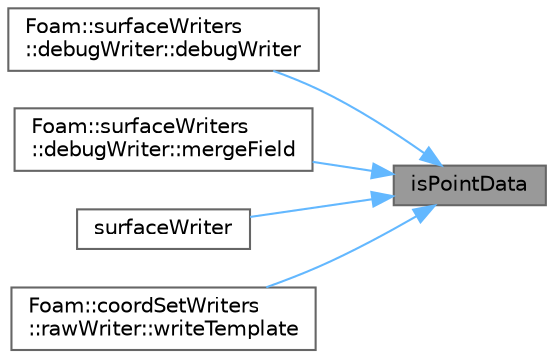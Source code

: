 digraph "isPointData"
{
 // LATEX_PDF_SIZE
  bgcolor="transparent";
  edge [fontname=Helvetica,fontsize=10,labelfontname=Helvetica,labelfontsize=10];
  node [fontname=Helvetica,fontsize=10,shape=box,height=0.2,width=0.4];
  rankdir="RL";
  Node1 [id="Node000001",label="isPointData",height=0.2,width=0.4,color="gray40", fillcolor="grey60", style="filled", fontcolor="black",tooltip=" "];
  Node1 -> Node2 [id="edge1_Node000001_Node000002",dir="back",color="steelblue1",style="solid",tooltip=" "];
  Node2 [id="Node000002",label="Foam::surfaceWriters\l::debugWriter::debugWriter",height=0.2,width=0.4,color="grey40", fillcolor="white", style="filled",URL="$classFoam_1_1surfaceWriters_1_1debugWriter.html#afbaffdf72288a8b75a9414f912f276db",tooltip=" "];
  Node1 -> Node3 [id="edge2_Node000001_Node000003",dir="back",color="steelblue1",style="solid",tooltip=" "];
  Node3 [id="Node000003",label="Foam::surfaceWriters\l::debugWriter::mergeField",height=0.2,width=0.4,color="grey40", fillcolor="white", style="filled",URL="$classFoam_1_1surfaceWriters_1_1debugWriter.html#af2de982aec57679c33e5309165f9c9d9",tooltip=" "];
  Node1 -> Node4 [id="edge3_Node000001_Node000004",dir="back",color="steelblue1",style="solid",tooltip=" "];
  Node4 [id="Node000004",label="surfaceWriter",height=0.2,width=0.4,color="grey40", fillcolor="white", style="filled",URL="$classFoam_1_1surfaceWriter.html#a0d97e5805d39f854d862807d13745a71",tooltip=" "];
  Node1 -> Node5 [id="edge4_Node000001_Node000005",dir="back",color="steelblue1",style="solid",tooltip=" "];
  Node5 [id="Node000005",label="Foam::coordSetWriters\l::rawWriter::writeTemplate",height=0.2,width=0.4,color="grey40", fillcolor="white", style="filled",URL="$classFoam_1_1coordSetWriters_1_1rawWriter.html#a817eda2af780a14495d0652de348dfda",tooltip=" "];
}
